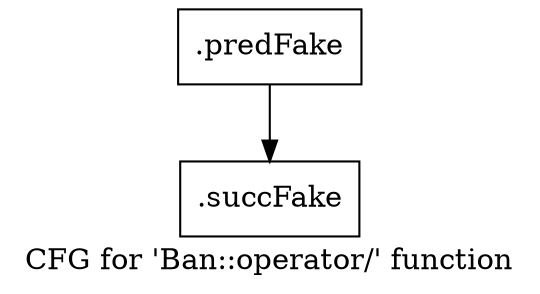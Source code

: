 digraph "CFG for 'Ban::operator/' function" {
	label="CFG for 'Ban::operator/' function";

	Node0x4e860a0 [shape=record,filename="",linenumber="",label="{.predFake}"];
	Node0x4e860a0 -> Node0x4e446d0[ callList="12:167; 5:169" memoryops="" filename="../../../../../src/ban_s3.cpp" execusionnum="0"];
	Node0x4e446d0 [shape=record,filename="../../../../../src/ban_s3.cpp",linenumber="171",label="{.succFake}"];
}
